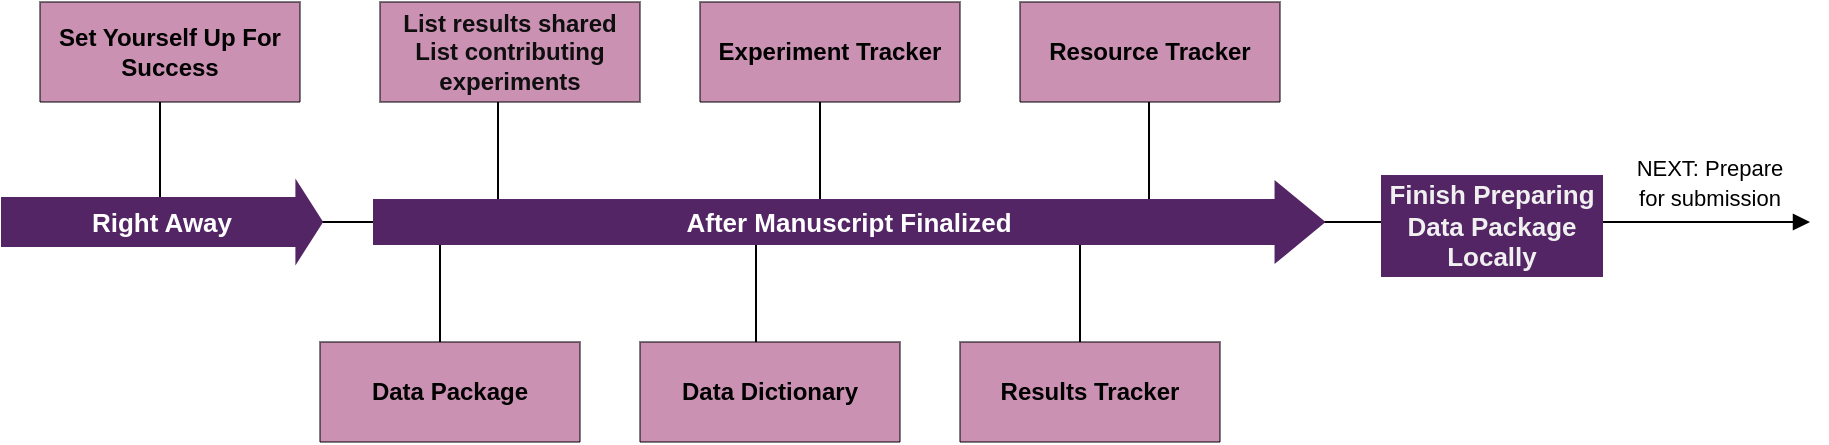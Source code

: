 <mxfile>
    <diagram id="kfqbYSQvsbw34wrSjgwR" name="Page-1">
        <mxGraphModel dx="1076" dy="787" grid="1" gridSize="10" guides="1" tooltips="1" connect="1" arrows="1" fold="1" page="1" pageScale="1" pageWidth="850" pageHeight="1100" math="0" shadow="0">
            <root>
                <mxCell id="0"/>
                <mxCell id="1" parent="0"/>
                <UserObject label="&lt;font style=&quot;font-size: 11px;&quot;&gt;NEXT: Prepare for submission&lt;/font&gt;" link="../../../submit/#placeholder" id="69">
                    <mxCell style="rounded=0;whiteSpace=wrap;html=1;strokeColor=none;" parent="1" vertex="1">
                        <mxGeometry x="840" y="360" width="80" height="40" as="geometry"/>
                    </mxCell>
                </UserObject>
                <mxCell id="2" value="" style="endArrow=block;html=1;rounded=0;endFill=1;startArrow=none;" parent="1" edge="1">
                    <mxGeometry width="50" height="50" relative="1" as="geometry">
                        <mxPoint x="40" y="400" as="sourcePoint"/>
                        <mxPoint x="930" y="400" as="targetPoint"/>
                    </mxGeometry>
                </mxCell>
                <mxCell id="5" value="Finish Preparing Data Package Locally" style="rounded=0;whiteSpace=wrap;html=1;fillColor=#532565;fontColor=#F0F0F0;fontStyle=1;glass=0;fontSize=13;strokeColor=#532565;" parent="1" vertex="1">
                    <mxGeometry x="716" y="377" width="110" height="50" as="geometry"/>
                </mxCell>
                <UserObject label="List results shared&lt;br&gt;List contributing experiments" link="#make-a-list-of-results-shared-and-contributing-experiments" id="10">
                    <mxCell style="rounded=0;whiteSpace=wrap;html=1;fillColor=#982568;fontColor=#0F0F0F;fontStyle=1;opacity=50;" parent="1" vertex="1">
                        <mxGeometry x="215" y="290" width="130" height="50" as="geometry"/>
                    </mxCell>
                </UserObject>
                <mxCell id="24" value="" style="endArrow=none;html=1;fontColor=#0F0F0F;rounded=0;" parent="1" edge="1">
                    <mxGeometry width="50" height="50" relative="1" as="geometry">
                        <mxPoint x="274" y="400" as="sourcePoint"/>
                        <mxPoint x="274" y="340" as="targetPoint"/>
                    </mxGeometry>
                </mxCell>
                <mxCell id="25" value="" style="endArrow=none;html=1;fontColor=#0F0F0F;rounded=0;" parent="1" edge="1">
                    <mxGeometry width="50" height="50" relative="1" as="geometry">
                        <mxPoint x="435" y="400" as="sourcePoint"/>
                        <mxPoint x="435" y="340" as="targetPoint"/>
                    </mxGeometry>
                </mxCell>
                <mxCell id="26" value="" style="endArrow=none;html=1;fontColor=#0F0F0F;rounded=0;" parent="1" edge="1">
                    <mxGeometry width="50" height="50" relative="1" as="geometry">
                        <mxPoint x="403" y="460" as="sourcePoint"/>
                        <mxPoint x="403" y="400" as="targetPoint"/>
                    </mxGeometry>
                </mxCell>
                <mxCell id="28" value="" style="endArrow=none;html=1;fontColor=#0F0F0F;rounded=0;" parent="1" edge="1">
                    <mxGeometry width="50" height="50" relative="1" as="geometry">
                        <mxPoint x="245" y="400" as="sourcePoint"/>
                        <mxPoint x="245" y="460" as="targetPoint"/>
                    </mxGeometry>
                </mxCell>
                <mxCell id="31" value="" style="endArrow=none;html=1;fontColor=#0F0F0F;rounded=0;" parent="1" edge="1">
                    <mxGeometry width="50" height="50" relative="1" as="geometry">
                        <mxPoint x="565" y="400" as="sourcePoint"/>
                        <mxPoint x="565" y="460" as="targetPoint"/>
                    </mxGeometry>
                </mxCell>
                <mxCell id="34" value="" style="endArrow=none;html=1;fontColor=#0F0F0F;rounded=0;" parent="1" edge="1">
                    <mxGeometry width="50" height="50" relative="1" as="geometry">
                        <mxPoint x="599.5" y="340" as="sourcePoint"/>
                        <mxPoint x="599.5" y="400" as="targetPoint"/>
                    </mxGeometry>
                </mxCell>
                <UserObject label="&lt;b&gt;Data Package&lt;/b&gt;" link="#initialize-your-data-package" id="45">
                    <mxCell style="swimlane;fontStyle=0;childLayout=stackLayout;horizontal=1;startSize=50;horizontalStack=0;resizeParent=1;resizeParentMax=0;resizeLast=0;collapsible=1;marginBottom=0;whiteSpace=wrap;html=1;rounded=0;shadow=0;glass=0;fillColor=#982568;gradientColor=none;gradientDirection=radial;opacity=50;movable=1;resizable=1;rotatable=1;deletable=1;editable=1;connectable=1;noLabel=0;expand=1;flipV=0;" parent="1" vertex="1" collapsed="1">
                        <mxGeometry x="185" y="460" width="130" height="50" as="geometry">
                            <mxRectangle x="210" y="460" width="120" height="110" as="alternateBounds"/>
                        </mxGeometry>
                    </mxCell>
                </UserObject>
                <mxCell id="46" value="Initialize data package" style="text;strokeColor=default;fillColor=#FFFFFF;align=center;verticalAlign=middle;spacingLeft=4;spacingRight=4;overflow=hidden;points=[[0,0.5],[1,0.5]];portConstraint=eastwest;rotatable=0;whiteSpace=wrap;html=1;rounded=0;shadow=0;glass=0;" parent="45" vertex="1">
                    <mxGeometry y="50" width="120" height="60" as="geometry"/>
                </mxCell>
                <UserObject label="&lt;b&gt;Results Tracker&lt;/b&gt;" link="#start-your-results-trackers-one-per-manuscript-or-report" id="48">
                    <mxCell style="swimlane;fontStyle=0;childLayout=stackLayout;horizontal=1;startSize=50;horizontalStack=0;resizeParent=1;resizeParentMax=0;resizeLast=0;collapsible=1;marginBottom=0;whiteSpace=wrap;html=1;rounded=0;shadow=0;glass=0;fillColor=#982568;gradientColor=none;gradientDirection=radial;opacity=50;" parent="1" vertex="1" collapsed="1">
                        <mxGeometry x="505" y="460" width="130" height="50" as="geometry">
                            <mxRectangle x="520" y="460" width="120" height="140" as="alternateBounds"/>
                        </mxGeometry>
                    </mxCell>
                </UserObject>
                <mxCell id="49" value="For each shared result, document the files the result depends upon (e.g., processed data, code, etc.)" style="text;strokeColor=default;fillColor=#FFFFFF;align=left;verticalAlign=middle;spacingLeft=4;spacingRight=4;overflow=hidden;points=[[0,0.5],[1,0.5]];portConstraint=eastwest;rotatable=0;whiteSpace=wrap;html=1;rounded=0;shadow=0;glass=0;" parent="48" vertex="1">
                    <mxGeometry y="50" width="120" height="90" as="geometry"/>
                </mxCell>
                <UserObject label="&lt;b&gt;Data Dictionary&lt;/b&gt;" link="#create-your-data-dictionaries" id="54">
                    <mxCell style="swimlane;fontStyle=0;childLayout=stackLayout;horizontal=1;startSize=50;horizontalStack=0;resizeParent=1;resizeParentMax=0;resizeLast=0;collapsible=1;marginBottom=0;whiteSpace=wrap;html=1;rounded=0;shadow=0;glass=0;fillColor=#982568;gradientColor=none;gradientDirection=radial;opacity=50;arcSize=15;swimlaneFillColor=none;" parent="1" vertex="1" collapsed="1">
                        <mxGeometry x="345" y="460" width="130" height="50" as="geometry">
                            <mxRectangle x="590" y="290" width="120" height="130" as="alternateBounds"/>
                        </mxGeometry>
                    </mxCell>
                </UserObject>
                <mxCell id="55" value="If any shared result depends upon a tabular data file, document the variables in that file." style="text;strokeColor=default;fillColor=#FFFFFF;align=left;verticalAlign=middle;spacingLeft=4;spacingRight=4;overflow=hidden;points=[[0,0.5],[1,0.5]];portConstraint=eastwest;rotatable=0;whiteSpace=wrap;html=1;rounded=0;shadow=0;glass=0;" parent="54" vertex="1">
                    <mxGeometry y="50" width="120" height="80" as="geometry"/>
                </mxCell>
                <mxCell id="58" value="" style="endArrow=none;html=1;fontColor=#0F0F0F;rounded=0;" parent="1" edge="1">
                    <mxGeometry width="50" height="50" relative="1" as="geometry">
                        <mxPoint x="105" y="340" as="sourcePoint"/>
                        <mxPoint x="105" y="400" as="targetPoint"/>
                    </mxGeometry>
                </mxCell>
                <UserObject label="Right Away" id="68">
                    <mxCell style="shape=singleArrow;whiteSpace=wrap;html=1;arrowWidth=0.6;arrowSize=0.08;fillColor=#532565;strokeColor=#532565;fontSize=13;labelBorderColor=none;fontColor=#FFFFFF;fontStyle=1" parent="1" vertex="1">
                        <mxGeometry x="26" y="380" width="160" height="40" as="geometry"/>
                    </mxCell>
                </UserObject>
                <UserObject label="&lt;b&gt;Set Yourself Up For Success&lt;/b&gt;" link="#what-to-do-right-away" id="56">
                    <mxCell style="swimlane;fontStyle=0;childLayout=stackLayout;horizontal=1;startSize=50;horizontalStack=0;resizeParent=1;resizeParentMax=0;resizeLast=0;collapsible=1;marginBottom=0;whiteSpace=wrap;html=1;rounded=0;shadow=0;glass=0;fillColor=#982568;gradientColor=none;gradientDirection=radial;opacity=50;" parent="1" vertex="1" collapsed="1">
                        <mxGeometry x="45" y="290" width="130" height="50" as="geometry">
                            <mxRectangle x="45" y="290" width="120" height="150" as="alternateBounds"/>
                        </mxGeometry>
                    </mxCell>
                </UserObject>
                <mxCell id="57" value="&lt;span style=&quot;&quot;&gt;1. Make sure all files are accessible&lt;/span&gt;" style="text;strokeColor=default;fillColor=#FFFFFF;align=left;verticalAlign=middle;spacingLeft=4;spacingRight=4;overflow=hidden;points=[[0,0.5],[1,0.5]];portConstraint=eastwest;rotatable=0;whiteSpace=wrap;html=1;rounded=0;shadow=0;glass=0;" parent="56" vertex="1">
                    <mxGeometry y="50" width="120" height="40" as="geometry"/>
                </mxCell>
                <mxCell id="67" value="&lt;span style=&quot;&quot;&gt;2. Finalize existing resource file names/ paths&lt;/span&gt;" style="text;strokeColor=default;fillColor=#FFFFFF;align=left;verticalAlign=middle;spacingLeft=4;spacingRight=4;overflow=hidden;points=[[0,0.5],[1,0.5]];portConstraint=eastwest;rotatable=0;whiteSpace=wrap;html=1;rounded=0;shadow=0;glass=0;" parent="56" vertex="1">
                    <mxGeometry y="90" width="120" height="60" as="geometry"/>
                </mxCell>
                <UserObject label="&lt;font color=&quot;#ffffff&quot; style=&quot;font-size: 13px;&quot;&gt;&lt;b style=&quot;font-size: 13px;&quot;&gt;After Manuscript Finalized&lt;/b&gt;&lt;/font&gt;" link="#what-to-do-when-your-manuscript-is-finalized" id="113">
                    <mxCell style="shape=singleArrow;whiteSpace=wrap;html=1;arrowWidth=0.55;arrowSize=0.051;fillColor=#532565;strokeColor=#532565;fontSize=13;labelBorderColor=none;" parent="1" vertex="1">
                        <mxGeometry x="212" y="380" width="475" height="40" as="geometry"/>
                    </mxCell>
                </UserObject>
                <UserObject label="&lt;b&gt;Resource Tracker&lt;/b&gt;" link="#start-your-resource-tracker" id="50">
                    <mxCell style="swimlane;fontStyle=0;childLayout=stackLayout;horizontal=1;startSize=50;horizontalStack=0;resizeParent=1;resizeParentMax=0;resizeLast=0;collapsible=1;marginBottom=0;whiteSpace=wrap;html=1;rounded=0;shadow=0;glass=0;fillColor=#982568;gradientColor=none;gradientDirection=radial;opacity=50;swimlaneLine=1;" parent="1" vertex="1" collapsed="1">
                        <mxGeometry x="535" y="290" width="130" height="50" as="geometry">
                            <mxRectangle x="535" y="290" width="190" height="250" as="alternateBounds"/>
                        </mxGeometry>
                    </mxCell>
                </UserObject>
                <mxCell id="51" value="&lt;b&gt;Step 1&lt;/b&gt;: Add your manuscript and results tracker to the Resource Tracker, documenting their location and association (e.g., your manuscript depends on your results tracker)." style="text;strokeColor=default;fillColor=#FFFFFF;align=left;verticalAlign=middle;spacingLeft=4;spacingRight=4;overflow=hidden;points=[[0,0.5],[1,0.5]];portConstraint=eastwest;rotatable=0;whiteSpace=wrap;html=1;rounded=0;shadow=0;glass=0;" parent="50" vertex="1">
                    <mxGeometry y="50" width="190" height="90" as="geometry"/>
                </mxCell>
                <mxCell id="53" value="&lt;b&gt;Step 2&lt;/b&gt;: For each final result product shared in your manuscript, add ONLY associated files/dependencies that will be shared in a public repository to your Resource Tracker." style="text;strokeColor=default;fillColor=#FFFFFF;align=left;verticalAlign=middle;spacingLeft=4;spacingRight=4;overflow=hidden;points=[[0,0.5],[1,0.5]];portConstraint=eastwest;rotatable=0;whiteSpace=wrap;html=1;rounded=0;shadow=0;glass=0;" parent="50" vertex="1">
                    <mxGeometry y="140" width="190" height="110" as="geometry"/>
                </mxCell>
                <UserObject label="&lt;b&gt;Experiment Tracker&lt;/b&gt;" link="#start-your-experiment-tracker" id="41">
                    <mxCell style="swimlane;fontStyle=0;childLayout=stackLayout;horizontal=1;startSize=50;horizontalStack=0;resizeParent=1;resizeParentMax=0;resizeLast=0;collapsible=1;marginBottom=0;whiteSpace=wrap;html=1;rounded=0;shadow=0;glass=0;fillColor=#982568;gradientColor=none;gradientDirection=radial;opacity=50;" parent="1" vertex="1" collapsed="1">
                        <mxGeometry x="375" y="290" width="130" height="50" as="geometry">
                            <mxRectangle x="375" y="290" width="120" height="110" as="alternateBounds"/>
                        </mxGeometry>
                    </mxCell>
                </UserObject>
                <mxCell id="42" value="Document contributing experiments" style="text;strokeColor=default;fillColor=#FFFFFF;align=center;verticalAlign=middle;spacingLeft=4;spacingRight=4;overflow=hidden;points=[[0,0.5],[1,0.5]];portConstraint=eastwest;rotatable=0;whiteSpace=wrap;html=1;rounded=0;shadow=0;glass=0;" parent="41" vertex="1">
                    <mxGeometry y="50" width="120" height="60" as="geometry"/>
                </mxCell>
            </root>
        </mxGraphModel>
    </diagram>
</mxfile>